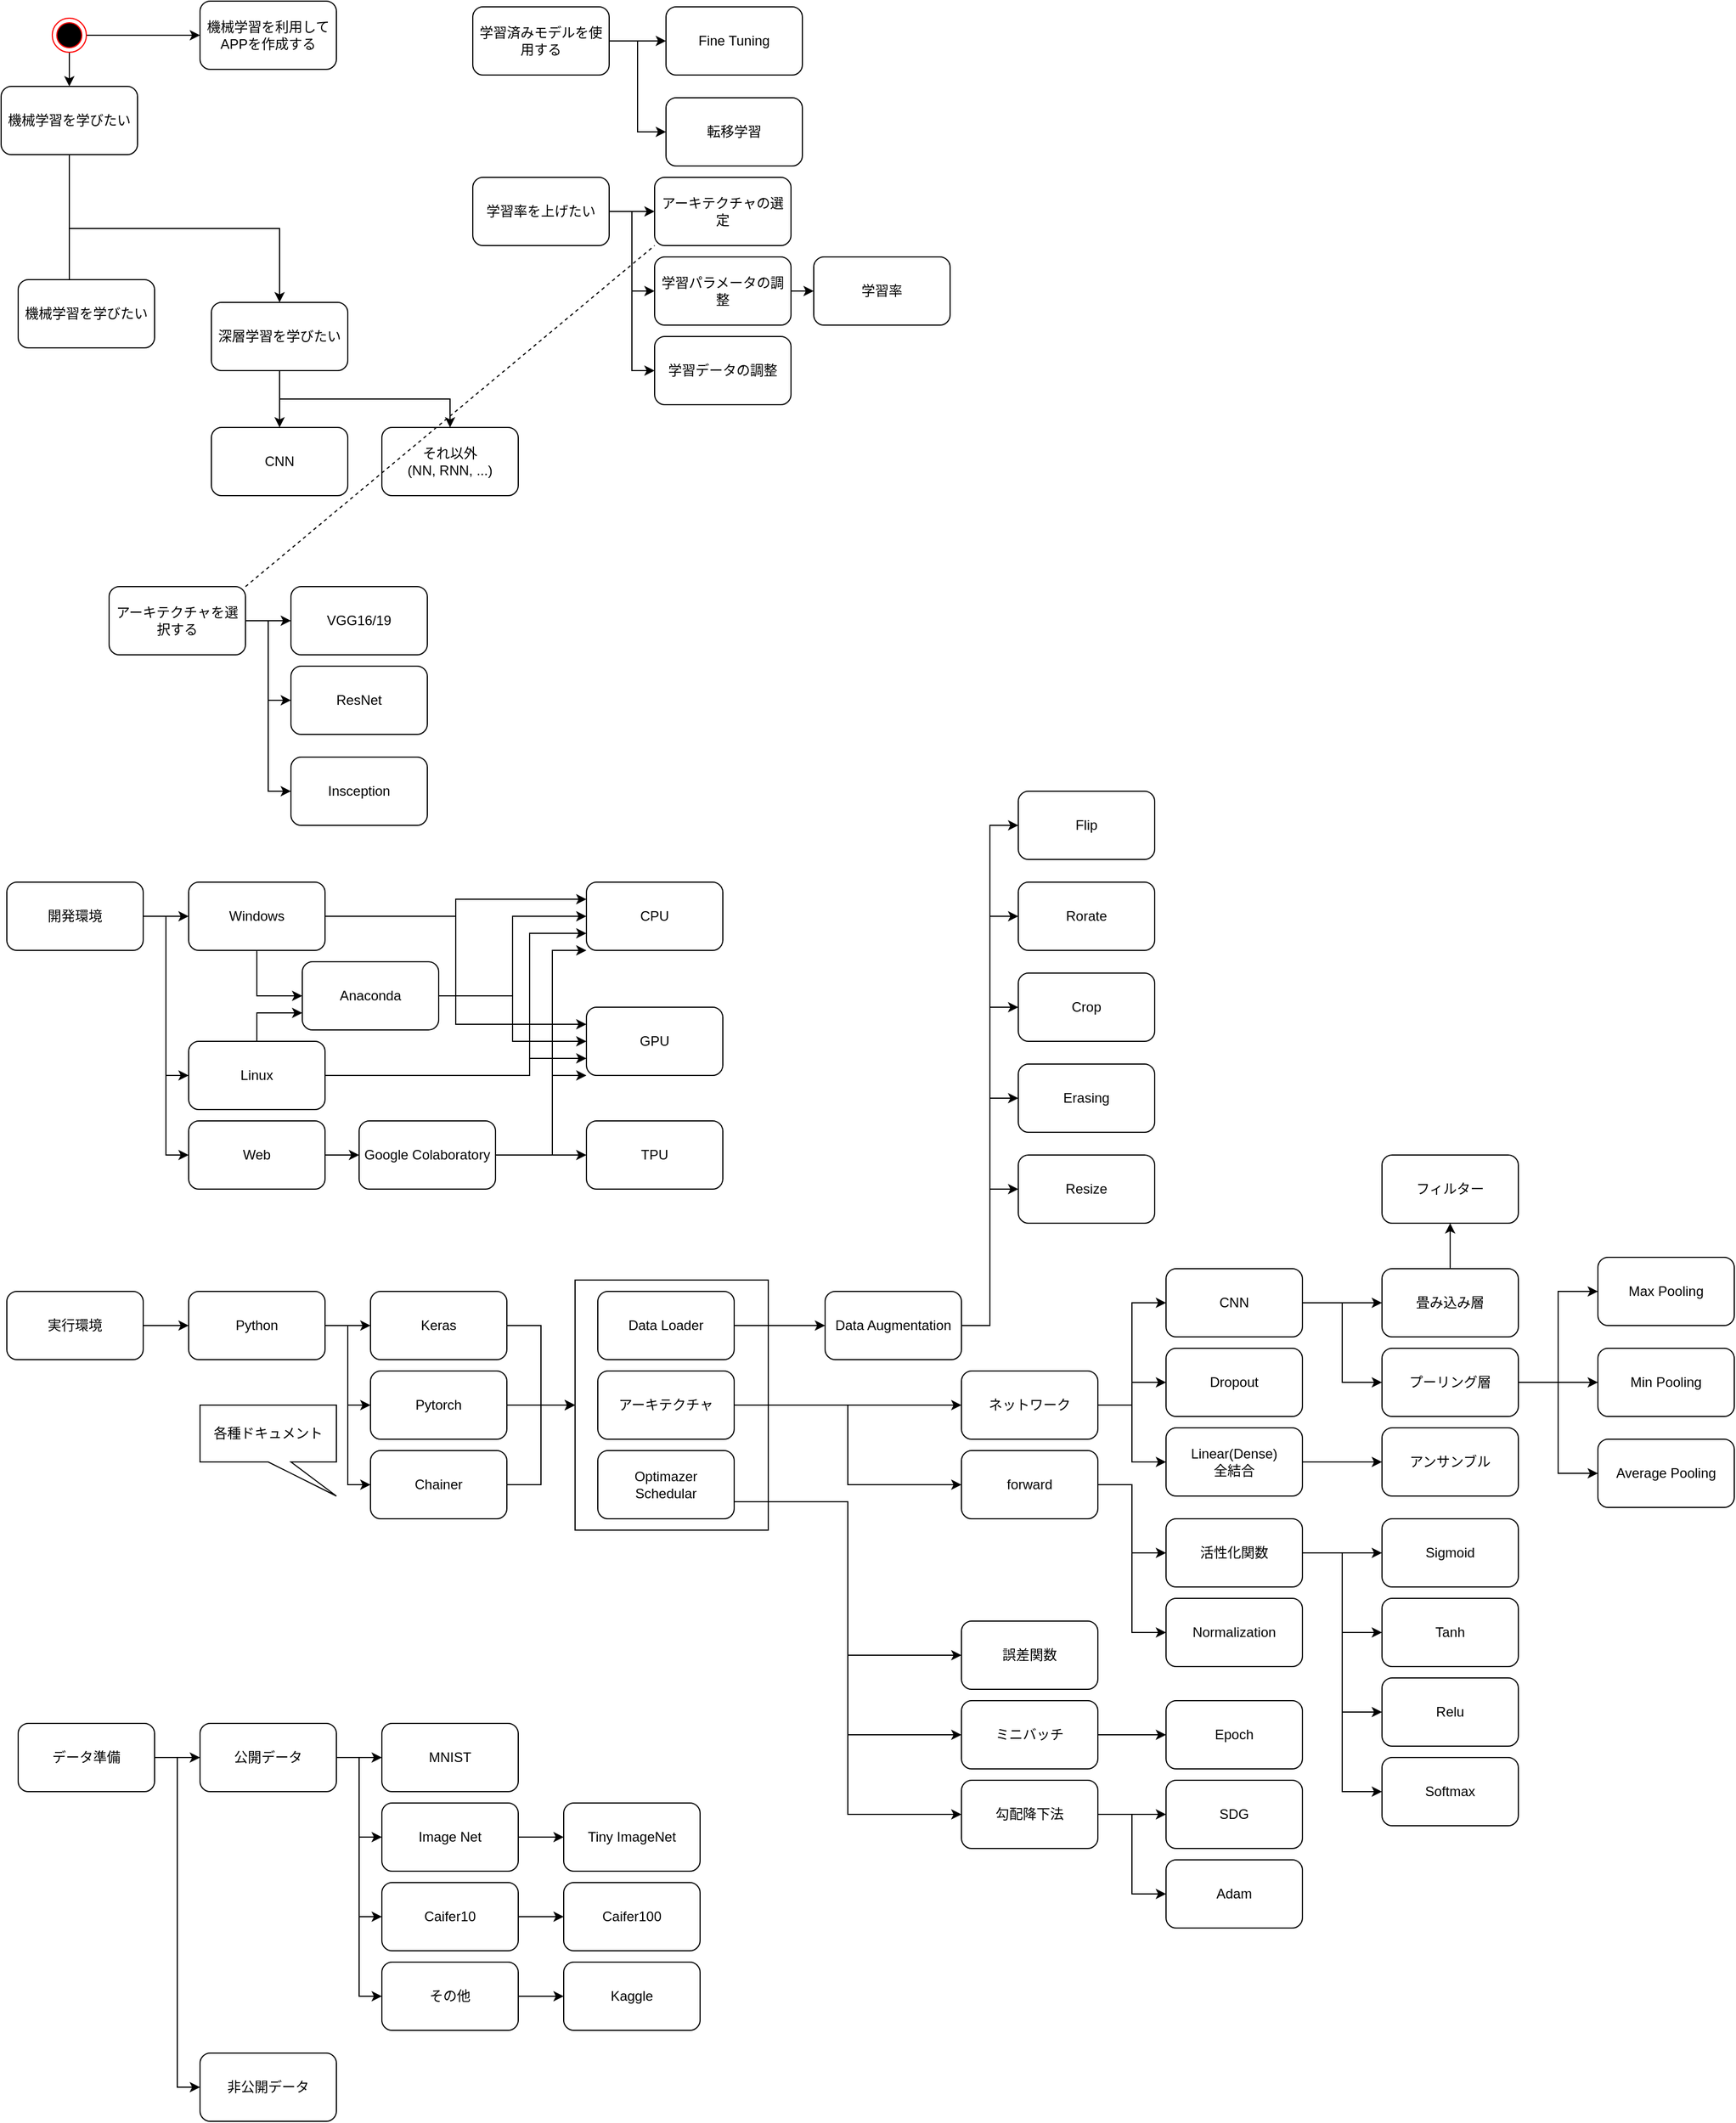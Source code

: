 <mxfile version="12.4.3" type="device" pages="1"><diagram id="eiFfjIuTREVsL-1OS1aH" name="ページ1"><mxGraphModel dx="1704" dy="745" grid="1" gridSize="10" guides="1" tooltips="1" connect="1" arrows="1" fold="1" page="1" pageScale="1" pageWidth="827" pageHeight="1169" math="0" shadow="0"><root><mxCell id="0"/><mxCell id="1" parent="0"/><mxCell id="AYNkOluPjtZ04hkqFa2W-101" value="" style="rounded=0;whiteSpace=wrap;html=1;" vertex="1" parent="1"><mxGeometry x="540" y="1150" width="170" height="220" as="geometry"/></mxCell><mxCell id="AYNkOluPjtZ04hkqFa2W-10" style="edgeStyle=orthogonalEdgeStyle;rounded=0;orthogonalLoop=1;jettySize=auto;html=1;exitX=0.5;exitY=1;exitDx=0;exitDy=0;entryX=0.5;entryY=0;entryDx=0;entryDy=0;" edge="1" parent="1" source="AYNkOluPjtZ04hkqFa2W-1" target="AYNkOluPjtZ04hkqFa2W-2"><mxGeometry relative="1" as="geometry"><Array as="points"><mxPoint x="95" y="290"/></Array></mxGeometry></mxCell><mxCell id="AYNkOluPjtZ04hkqFa2W-11" style="edgeStyle=orthogonalEdgeStyle;rounded=0;orthogonalLoop=1;jettySize=auto;html=1;exitX=0.5;exitY=1;exitDx=0;exitDy=0;entryX=0.5;entryY=0;entryDx=0;entryDy=0;" edge="1" parent="1" source="AYNkOluPjtZ04hkqFa2W-1" target="AYNkOluPjtZ04hkqFa2W-5"><mxGeometry relative="1" as="geometry"/></mxCell><mxCell id="AYNkOluPjtZ04hkqFa2W-1" value="機械学習を学びたい" style="rounded=1;whiteSpace=wrap;html=1;" vertex="1" parent="1"><mxGeometry x="35" y="100" width="120" height="60" as="geometry"/></mxCell><mxCell id="AYNkOluPjtZ04hkqFa2W-2" value="機械学習を学びたい" style="rounded=1;whiteSpace=wrap;html=1;" vertex="1" parent="1"><mxGeometry x="50" y="270" width="120" height="60" as="geometry"/></mxCell><mxCell id="AYNkOluPjtZ04hkqFa2W-12" style="edgeStyle=orthogonalEdgeStyle;rounded=0;orthogonalLoop=1;jettySize=auto;html=1;exitX=0.5;exitY=1;exitDx=0;exitDy=0;entryX=0.5;entryY=0;entryDx=0;entryDy=0;" edge="1" parent="1" source="AYNkOluPjtZ04hkqFa2W-5" target="AYNkOluPjtZ04hkqFa2W-7"><mxGeometry relative="1" as="geometry"/></mxCell><mxCell id="AYNkOluPjtZ04hkqFa2W-13" style="edgeStyle=orthogonalEdgeStyle;rounded=0;orthogonalLoop=1;jettySize=auto;html=1;exitX=0.5;exitY=1;exitDx=0;exitDy=0;entryX=0.5;entryY=0;entryDx=0;entryDy=0;" edge="1" parent="1" source="AYNkOluPjtZ04hkqFa2W-5" target="AYNkOluPjtZ04hkqFa2W-8"><mxGeometry relative="1" as="geometry"/></mxCell><mxCell id="AYNkOluPjtZ04hkqFa2W-5" value="深層学習を学びたい" style="rounded=1;whiteSpace=wrap;html=1;" vertex="1" parent="1"><mxGeometry x="220" y="290" width="120" height="60" as="geometry"/></mxCell><mxCell id="AYNkOluPjtZ04hkqFa2W-7" value="CNN" style="rounded=1;whiteSpace=wrap;html=1;" vertex="1" parent="1"><mxGeometry x="220" y="400" width="120" height="60" as="geometry"/></mxCell><mxCell id="AYNkOluPjtZ04hkqFa2W-8" value="それ以外&lt;br&gt;(NN, RNN, ...)" style="rounded=1;whiteSpace=wrap;html=1;" vertex="1" parent="1"><mxGeometry x="370" y="400" width="120" height="60" as="geometry"/></mxCell><mxCell id="AYNkOluPjtZ04hkqFa2W-17" style="edgeStyle=orthogonalEdgeStyle;rounded=0;orthogonalLoop=1;jettySize=auto;html=1;exitX=0.5;exitY=1;exitDx=0;exitDy=0;" edge="1" parent="1" source="AYNkOluPjtZ04hkqFa2W-16" target="AYNkOluPjtZ04hkqFa2W-1"><mxGeometry relative="1" as="geometry"/></mxCell><mxCell id="AYNkOluPjtZ04hkqFa2W-158" style="edgeStyle=orthogonalEdgeStyle;rounded=0;orthogonalLoop=1;jettySize=auto;html=1;exitX=1;exitY=0.5;exitDx=0;exitDy=0;entryX=0;entryY=0.5;entryDx=0;entryDy=0;" edge="1" parent="1" source="AYNkOluPjtZ04hkqFa2W-16" target="AYNkOluPjtZ04hkqFa2W-18"><mxGeometry relative="1" as="geometry"/></mxCell><mxCell id="AYNkOluPjtZ04hkqFa2W-16" value="" style="ellipse;html=1;shape=endState;fillColor=#000000;strokeColor=#ff0000;" vertex="1" parent="1"><mxGeometry x="80" y="40" width="30" height="30" as="geometry"/></mxCell><mxCell id="AYNkOluPjtZ04hkqFa2W-18" value="機械学習を利用してAPPを作成する" style="rounded=1;whiteSpace=wrap;html=1;" vertex="1" parent="1"><mxGeometry x="210" y="25" width="120" height="60" as="geometry"/></mxCell><mxCell id="AYNkOluPjtZ04hkqFa2W-26" style="edgeStyle=orthogonalEdgeStyle;rounded=0;orthogonalLoop=1;jettySize=auto;html=1;exitX=1;exitY=0.5;exitDx=0;exitDy=0;entryX=0;entryY=0.5;entryDx=0;entryDy=0;" edge="1" parent="1" source="AYNkOluPjtZ04hkqFa2W-19" target="AYNkOluPjtZ04hkqFa2W-23"><mxGeometry relative="1" as="geometry"/></mxCell><mxCell id="AYNkOluPjtZ04hkqFa2W-27" style="edgeStyle=orthogonalEdgeStyle;rounded=0;orthogonalLoop=1;jettySize=auto;html=1;exitX=1;exitY=0.5;exitDx=0;exitDy=0;entryX=0;entryY=0.5;entryDx=0;entryDy=0;" edge="1" parent="1" source="AYNkOluPjtZ04hkqFa2W-19" target="AYNkOluPjtZ04hkqFa2W-24"><mxGeometry relative="1" as="geometry"/></mxCell><mxCell id="AYNkOluPjtZ04hkqFa2W-29" style="edgeStyle=orthogonalEdgeStyle;rounded=0;orthogonalLoop=1;jettySize=auto;html=1;exitX=1;exitY=0.5;exitDx=0;exitDy=0;entryX=0;entryY=0.5;entryDx=0;entryDy=0;" edge="1" parent="1" source="AYNkOluPjtZ04hkqFa2W-19" target="AYNkOluPjtZ04hkqFa2W-25"><mxGeometry relative="1" as="geometry"/></mxCell><mxCell id="AYNkOluPjtZ04hkqFa2W-19" value="アーキテクチャを選択する" style="rounded=1;whiteSpace=wrap;html=1;" vertex="1" parent="1"><mxGeometry x="130" y="540" width="120" height="60" as="geometry"/></mxCell><mxCell id="AYNkOluPjtZ04hkqFa2W-81" style="edgeStyle=orthogonalEdgeStyle;rounded=0;orthogonalLoop=1;jettySize=auto;html=1;exitX=1;exitY=0.5;exitDx=0;exitDy=0;" edge="1" parent="1" source="AYNkOluPjtZ04hkqFa2W-20" target="AYNkOluPjtZ04hkqFa2W-80"><mxGeometry relative="1" as="geometry"/></mxCell><mxCell id="AYNkOluPjtZ04hkqFa2W-134" style="edgeStyle=orthogonalEdgeStyle;rounded=0;orthogonalLoop=1;jettySize=auto;html=1;exitX=1;exitY=0.5;exitDx=0;exitDy=0;entryX=0;entryY=0.5;entryDx=0;entryDy=0;" edge="1" parent="1" source="AYNkOluPjtZ04hkqFa2W-20" target="AYNkOluPjtZ04hkqFa2W-133"><mxGeometry relative="1" as="geometry"/></mxCell><mxCell id="AYNkOluPjtZ04hkqFa2W-20" value="データ準備" style="rounded=1;whiteSpace=wrap;html=1;" vertex="1" parent="1"><mxGeometry x="50" y="1540" width="120" height="60" as="geometry"/></mxCell><mxCell id="AYNkOluPjtZ04hkqFa2W-32" style="edgeStyle=orthogonalEdgeStyle;rounded=0;orthogonalLoop=1;jettySize=auto;html=1;exitX=1;exitY=0.5;exitDx=0;exitDy=0;entryX=0;entryY=0.5;entryDx=0;entryDy=0;" edge="1" parent="1" source="AYNkOluPjtZ04hkqFa2W-21" target="AYNkOluPjtZ04hkqFa2W-30"><mxGeometry relative="1" as="geometry"/></mxCell><mxCell id="AYNkOluPjtZ04hkqFa2W-33" style="edgeStyle=orthogonalEdgeStyle;rounded=0;orthogonalLoop=1;jettySize=auto;html=1;exitX=1;exitY=0.5;exitDx=0;exitDy=0;entryX=0;entryY=0.5;entryDx=0;entryDy=0;" edge="1" parent="1" source="AYNkOluPjtZ04hkqFa2W-21" target="AYNkOluPjtZ04hkqFa2W-31"><mxGeometry relative="1" as="geometry"/></mxCell><mxCell id="AYNkOluPjtZ04hkqFa2W-40" style="edgeStyle=orthogonalEdgeStyle;rounded=0;orthogonalLoop=1;jettySize=auto;html=1;exitX=1;exitY=0.5;exitDx=0;exitDy=0;entryX=0;entryY=0.5;entryDx=0;entryDy=0;" edge="1" parent="1" source="AYNkOluPjtZ04hkqFa2W-21" target="AYNkOluPjtZ04hkqFa2W-37"><mxGeometry relative="1" as="geometry"/></mxCell><mxCell id="AYNkOluPjtZ04hkqFa2W-21" value="開発環境" style="rounded=1;whiteSpace=wrap;html=1;" vertex="1" parent="1"><mxGeometry x="40" y="800" width="120" height="60" as="geometry"/></mxCell><mxCell id="AYNkOluPjtZ04hkqFa2W-23" value="VGG16/19" style="rounded=1;whiteSpace=wrap;html=1;" vertex="1" parent="1"><mxGeometry x="290" y="540" width="120" height="60" as="geometry"/></mxCell><mxCell id="AYNkOluPjtZ04hkqFa2W-24" value="ResNet" style="rounded=1;whiteSpace=wrap;html=1;" vertex="1" parent="1"><mxGeometry x="290" y="610" width="120" height="60" as="geometry"/></mxCell><mxCell id="AYNkOluPjtZ04hkqFa2W-25" value="Insception" style="rounded=1;whiteSpace=wrap;html=1;" vertex="1" parent="1"><mxGeometry x="290" y="690" width="120" height="60" as="geometry"/></mxCell><mxCell id="AYNkOluPjtZ04hkqFa2W-43" style="edgeStyle=orthogonalEdgeStyle;rounded=0;orthogonalLoop=1;jettySize=auto;html=1;exitX=0.5;exitY=1;exitDx=0;exitDy=0;entryX=0;entryY=0.5;entryDx=0;entryDy=0;" edge="1" parent="1" source="AYNkOluPjtZ04hkqFa2W-30" target="AYNkOluPjtZ04hkqFa2W-41"><mxGeometry relative="1" as="geometry"/></mxCell><mxCell id="AYNkOluPjtZ04hkqFa2W-54" style="edgeStyle=orthogonalEdgeStyle;rounded=0;orthogonalLoop=1;jettySize=auto;html=1;exitX=1;exitY=0.5;exitDx=0;exitDy=0;entryX=0;entryY=0.25;entryDx=0;entryDy=0;" edge="1" parent="1" source="AYNkOluPjtZ04hkqFa2W-30" target="AYNkOluPjtZ04hkqFa2W-36"><mxGeometry relative="1" as="geometry"/></mxCell><mxCell id="AYNkOluPjtZ04hkqFa2W-56" style="edgeStyle=orthogonalEdgeStyle;rounded=0;orthogonalLoop=1;jettySize=auto;html=1;exitX=1;exitY=0.5;exitDx=0;exitDy=0;entryX=0;entryY=0.25;entryDx=0;entryDy=0;" edge="1" parent="1" source="AYNkOluPjtZ04hkqFa2W-30" target="AYNkOluPjtZ04hkqFa2W-35"><mxGeometry relative="1" as="geometry"/></mxCell><mxCell id="AYNkOluPjtZ04hkqFa2W-30" value="Windows" style="rounded=1;whiteSpace=wrap;html=1;" vertex="1" parent="1"><mxGeometry x="200" y="800" width="120" height="60" as="geometry"/></mxCell><mxCell id="AYNkOluPjtZ04hkqFa2W-47" style="edgeStyle=orthogonalEdgeStyle;rounded=0;orthogonalLoop=1;jettySize=auto;html=1;exitX=0.5;exitY=0;exitDx=0;exitDy=0;entryX=0;entryY=0.75;entryDx=0;entryDy=0;" edge="1" parent="1" source="AYNkOluPjtZ04hkqFa2W-31" target="AYNkOluPjtZ04hkqFa2W-41"><mxGeometry relative="1" as="geometry"/></mxCell><mxCell id="AYNkOluPjtZ04hkqFa2W-58" style="edgeStyle=orthogonalEdgeStyle;rounded=0;orthogonalLoop=1;jettySize=auto;html=1;exitX=1;exitY=0.5;exitDx=0;exitDy=0;entryX=0;entryY=0.75;entryDx=0;entryDy=0;" edge="1" parent="1" source="AYNkOluPjtZ04hkqFa2W-31" target="AYNkOluPjtZ04hkqFa2W-36"><mxGeometry relative="1" as="geometry"><Array as="points"><mxPoint x="500" y="970"/><mxPoint x="500" y="845"/></Array></mxGeometry></mxCell><mxCell id="AYNkOluPjtZ04hkqFa2W-59" style="edgeStyle=orthogonalEdgeStyle;rounded=0;orthogonalLoop=1;jettySize=auto;html=1;exitX=1;exitY=0.5;exitDx=0;exitDy=0;entryX=0;entryY=0.75;entryDx=0;entryDy=0;" edge="1" parent="1" source="AYNkOluPjtZ04hkqFa2W-31" target="AYNkOluPjtZ04hkqFa2W-35"><mxGeometry relative="1" as="geometry"><Array as="points"><mxPoint x="500" y="970"/><mxPoint x="500" y="955"/></Array></mxGeometry></mxCell><mxCell id="AYNkOluPjtZ04hkqFa2W-31" value="Linux" style="rounded=1;whiteSpace=wrap;html=1;" vertex="1" parent="1"><mxGeometry x="200" y="940" width="120" height="60" as="geometry"/></mxCell><mxCell id="AYNkOluPjtZ04hkqFa2W-35" value="GPU" style="rounded=1;whiteSpace=wrap;html=1;" vertex="1" parent="1"><mxGeometry x="550" y="910" width="120" height="60" as="geometry"/></mxCell><mxCell id="AYNkOluPjtZ04hkqFa2W-36" value="CPU" style="rounded=1;whiteSpace=wrap;html=1;" vertex="1" parent="1"><mxGeometry x="550" y="800" width="120" height="60" as="geometry"/></mxCell><mxCell id="AYNkOluPjtZ04hkqFa2W-39" style="edgeStyle=orthogonalEdgeStyle;rounded=0;orthogonalLoop=1;jettySize=auto;html=1;exitX=1;exitY=0.5;exitDx=0;exitDy=0;" edge="1" parent="1" source="AYNkOluPjtZ04hkqFa2W-37" target="AYNkOluPjtZ04hkqFa2W-38"><mxGeometry relative="1" as="geometry"/></mxCell><mxCell id="AYNkOluPjtZ04hkqFa2W-37" value="Web" style="rounded=1;whiteSpace=wrap;html=1;" vertex="1" parent="1"><mxGeometry x="200" y="1010" width="120" height="60" as="geometry"/></mxCell><mxCell id="AYNkOluPjtZ04hkqFa2W-61" style="edgeStyle=orthogonalEdgeStyle;rounded=0;orthogonalLoop=1;jettySize=auto;html=1;exitX=1;exitY=0.5;exitDx=0;exitDy=0;entryX=0;entryY=1;entryDx=0;entryDy=0;" edge="1" parent="1" source="AYNkOluPjtZ04hkqFa2W-38" target="AYNkOluPjtZ04hkqFa2W-36"><mxGeometry relative="1" as="geometry"><Array as="points"><mxPoint x="520" y="1040"/><mxPoint x="520" y="860"/></Array></mxGeometry></mxCell><mxCell id="AYNkOluPjtZ04hkqFa2W-62" style="edgeStyle=orthogonalEdgeStyle;rounded=0;orthogonalLoop=1;jettySize=auto;html=1;exitX=1;exitY=0.5;exitDx=0;exitDy=0;entryX=0;entryY=1;entryDx=0;entryDy=0;" edge="1" parent="1" source="AYNkOluPjtZ04hkqFa2W-38" target="AYNkOluPjtZ04hkqFa2W-35"><mxGeometry relative="1" as="geometry"><Array as="points"><mxPoint x="520" y="1040"/><mxPoint x="520" y="970"/></Array></mxGeometry></mxCell><mxCell id="AYNkOluPjtZ04hkqFa2W-63" style="edgeStyle=orthogonalEdgeStyle;rounded=0;orthogonalLoop=1;jettySize=auto;html=1;exitX=1;exitY=0.5;exitDx=0;exitDy=0;" edge="1" parent="1" source="AYNkOluPjtZ04hkqFa2W-38" target="AYNkOluPjtZ04hkqFa2W-60"><mxGeometry relative="1" as="geometry"/></mxCell><mxCell id="AYNkOluPjtZ04hkqFa2W-38" value="Google Colaboratory" style="rounded=1;whiteSpace=wrap;html=1;" vertex="1" parent="1"><mxGeometry x="350" y="1010" width="120" height="60" as="geometry"/></mxCell><mxCell id="AYNkOluPjtZ04hkqFa2W-55" style="edgeStyle=orthogonalEdgeStyle;rounded=0;orthogonalLoop=1;jettySize=auto;html=1;exitX=1;exitY=0.5;exitDx=0;exitDy=0;entryX=0;entryY=0.5;entryDx=0;entryDy=0;" edge="1" parent="1" source="AYNkOluPjtZ04hkqFa2W-41" target="AYNkOluPjtZ04hkqFa2W-36"><mxGeometry relative="1" as="geometry"/></mxCell><mxCell id="AYNkOluPjtZ04hkqFa2W-57" style="edgeStyle=orthogonalEdgeStyle;rounded=0;orthogonalLoop=1;jettySize=auto;html=1;exitX=1;exitY=0.5;exitDx=0;exitDy=0;entryX=0;entryY=0.5;entryDx=0;entryDy=0;" edge="1" parent="1" source="AYNkOluPjtZ04hkqFa2W-41" target="AYNkOluPjtZ04hkqFa2W-35"><mxGeometry relative="1" as="geometry"/></mxCell><mxCell id="AYNkOluPjtZ04hkqFa2W-41" value="Anaconda" style="rounded=1;whiteSpace=wrap;html=1;" vertex="1" parent="1"><mxGeometry x="300" y="870" width="120" height="60" as="geometry"/></mxCell><mxCell id="AYNkOluPjtZ04hkqFa2W-60" value="TPU" style="rounded=1;whiteSpace=wrap;html=1;" vertex="1" parent="1"><mxGeometry x="550" y="1010" width="120" height="60" as="geometry"/></mxCell><mxCell id="AYNkOluPjtZ04hkqFa2W-79" style="edgeStyle=orthogonalEdgeStyle;rounded=0;orthogonalLoop=1;jettySize=auto;html=1;exitX=1;exitY=0.5;exitDx=0;exitDy=0;entryX=0;entryY=0.5;entryDx=0;entryDy=0;" edge="1" parent="1" source="AYNkOluPjtZ04hkqFa2W-71" target="AYNkOluPjtZ04hkqFa2W-72"><mxGeometry relative="1" as="geometry"/></mxCell><mxCell id="AYNkOluPjtZ04hkqFa2W-71" value="実行環境" style="rounded=1;whiteSpace=wrap;html=1;" vertex="1" parent="1"><mxGeometry x="40" y="1160" width="120" height="60" as="geometry"/></mxCell><mxCell id="AYNkOluPjtZ04hkqFa2W-76" style="edgeStyle=orthogonalEdgeStyle;rounded=0;orthogonalLoop=1;jettySize=auto;html=1;exitX=1;exitY=0.5;exitDx=0;exitDy=0;entryX=0;entryY=0.5;entryDx=0;entryDy=0;" edge="1" parent="1" source="AYNkOluPjtZ04hkqFa2W-72" target="AYNkOluPjtZ04hkqFa2W-73"><mxGeometry relative="1" as="geometry"/></mxCell><mxCell id="AYNkOluPjtZ04hkqFa2W-77" style="edgeStyle=orthogonalEdgeStyle;rounded=0;orthogonalLoop=1;jettySize=auto;html=1;exitX=1;exitY=0.5;exitDx=0;exitDy=0;entryX=0;entryY=0.5;entryDx=0;entryDy=0;" edge="1" parent="1" source="AYNkOluPjtZ04hkqFa2W-72" target="AYNkOluPjtZ04hkqFa2W-74"><mxGeometry relative="1" as="geometry"/></mxCell><mxCell id="AYNkOluPjtZ04hkqFa2W-78" style="edgeStyle=orthogonalEdgeStyle;rounded=0;orthogonalLoop=1;jettySize=auto;html=1;exitX=1;exitY=0.5;exitDx=0;exitDy=0;entryX=0;entryY=0.5;entryDx=0;entryDy=0;" edge="1" parent="1" source="AYNkOluPjtZ04hkqFa2W-72" target="AYNkOluPjtZ04hkqFa2W-75"><mxGeometry relative="1" as="geometry"/></mxCell><mxCell id="AYNkOluPjtZ04hkqFa2W-72" value="Python" style="rounded=1;whiteSpace=wrap;html=1;" vertex="1" parent="1"><mxGeometry x="200" y="1160" width="120" height="60" as="geometry"/></mxCell><mxCell id="AYNkOluPjtZ04hkqFa2W-102" style="edgeStyle=orthogonalEdgeStyle;rounded=0;orthogonalLoop=1;jettySize=auto;html=1;exitX=1;exitY=0.5;exitDx=0;exitDy=0;entryX=0;entryY=0.5;entryDx=0;entryDy=0;" edge="1" parent="1" source="AYNkOluPjtZ04hkqFa2W-73" target="AYNkOluPjtZ04hkqFa2W-101"><mxGeometry relative="1" as="geometry"/></mxCell><mxCell id="AYNkOluPjtZ04hkqFa2W-73" value="Keras" style="rounded=1;whiteSpace=wrap;html=1;" vertex="1" parent="1"><mxGeometry x="360" y="1160" width="120" height="60" as="geometry"/></mxCell><mxCell id="AYNkOluPjtZ04hkqFa2W-103" style="edgeStyle=orthogonalEdgeStyle;rounded=0;orthogonalLoop=1;jettySize=auto;html=1;exitX=1;exitY=0.5;exitDx=0;exitDy=0;" edge="1" parent="1" source="AYNkOluPjtZ04hkqFa2W-74"><mxGeometry relative="1" as="geometry"><mxPoint x="540" y="1260" as="targetPoint"/></mxGeometry></mxCell><mxCell id="AYNkOluPjtZ04hkqFa2W-74" value="Pytorch" style="rounded=1;whiteSpace=wrap;html=1;" vertex="1" parent="1"><mxGeometry x="360" y="1230" width="120" height="60" as="geometry"/></mxCell><mxCell id="AYNkOluPjtZ04hkqFa2W-104" style="edgeStyle=orthogonalEdgeStyle;rounded=0;orthogonalLoop=1;jettySize=auto;html=1;exitX=1;exitY=0.5;exitDx=0;exitDy=0;" edge="1" parent="1" source="AYNkOluPjtZ04hkqFa2W-75"><mxGeometry relative="1" as="geometry"><mxPoint x="540" y="1260" as="targetPoint"/><Array as="points"><mxPoint x="510" y="1330"/><mxPoint x="510" y="1260"/></Array></mxGeometry></mxCell><mxCell id="AYNkOluPjtZ04hkqFa2W-75" value="Chainer" style="rounded=1;whiteSpace=wrap;html=1;" vertex="1" parent="1"><mxGeometry x="360" y="1300" width="120" height="60" as="geometry"/></mxCell><mxCell id="AYNkOluPjtZ04hkqFa2W-90" style="edgeStyle=orthogonalEdgeStyle;rounded=0;orthogonalLoop=1;jettySize=auto;html=1;exitX=1;exitY=0.5;exitDx=0;exitDy=0;entryX=0;entryY=0.5;entryDx=0;entryDy=0;" edge="1" parent="1" source="AYNkOluPjtZ04hkqFa2W-80" target="AYNkOluPjtZ04hkqFa2W-87"><mxGeometry relative="1" as="geometry"/></mxCell><mxCell id="AYNkOluPjtZ04hkqFa2W-92" style="edgeStyle=orthogonalEdgeStyle;rounded=0;orthogonalLoop=1;jettySize=auto;html=1;exitX=1;exitY=0.5;exitDx=0;exitDy=0;entryX=0;entryY=0.5;entryDx=0;entryDy=0;" edge="1" parent="1" source="AYNkOluPjtZ04hkqFa2W-80" target="AYNkOluPjtZ04hkqFa2W-83"><mxGeometry relative="1" as="geometry"/></mxCell><mxCell id="AYNkOluPjtZ04hkqFa2W-93" style="edgeStyle=orthogonalEdgeStyle;rounded=0;orthogonalLoop=1;jettySize=auto;html=1;exitX=1;exitY=0.5;exitDx=0;exitDy=0;entryX=0;entryY=0.5;entryDx=0;entryDy=0;" edge="1" parent="1" source="AYNkOluPjtZ04hkqFa2W-80" target="AYNkOluPjtZ04hkqFa2W-85"><mxGeometry relative="1" as="geometry"/></mxCell><mxCell id="AYNkOluPjtZ04hkqFa2W-94" style="edgeStyle=orthogonalEdgeStyle;rounded=0;orthogonalLoop=1;jettySize=auto;html=1;exitX=1;exitY=0.5;exitDx=0;exitDy=0;entryX=0;entryY=0.5;entryDx=0;entryDy=0;" edge="1" parent="1" source="AYNkOluPjtZ04hkqFa2W-80" target="AYNkOluPjtZ04hkqFa2W-86"><mxGeometry relative="1" as="geometry"/></mxCell><mxCell id="AYNkOluPjtZ04hkqFa2W-80" value="公開データ" style="rounded=1;whiteSpace=wrap;html=1;" vertex="1" parent="1"><mxGeometry x="210" y="1540" width="120" height="60" as="geometry"/></mxCell><mxCell id="AYNkOluPjtZ04hkqFa2W-82" value="Kaggle" style="rounded=1;whiteSpace=wrap;html=1;" vertex="1" parent="1"><mxGeometry x="530" y="1750" width="120" height="60" as="geometry"/></mxCell><mxCell id="AYNkOluPjtZ04hkqFa2W-95" style="edgeStyle=orthogonalEdgeStyle;rounded=0;orthogonalLoop=1;jettySize=auto;html=1;exitX=1;exitY=0.5;exitDx=0;exitDy=0;entryX=0;entryY=0.5;entryDx=0;entryDy=0;" edge="1" parent="1" source="AYNkOluPjtZ04hkqFa2W-83" target="AYNkOluPjtZ04hkqFa2W-84"><mxGeometry relative="1" as="geometry"/></mxCell><mxCell id="AYNkOluPjtZ04hkqFa2W-83" value="Image Net" style="rounded=1;whiteSpace=wrap;html=1;" vertex="1" parent="1"><mxGeometry x="370" y="1610" width="120" height="60" as="geometry"/></mxCell><mxCell id="AYNkOluPjtZ04hkqFa2W-84" value="Tiny ImageNet" style="rounded=1;whiteSpace=wrap;html=1;" vertex="1" parent="1"><mxGeometry x="530" y="1610" width="120" height="60" as="geometry"/></mxCell><mxCell id="AYNkOluPjtZ04hkqFa2W-96" style="edgeStyle=orthogonalEdgeStyle;rounded=0;orthogonalLoop=1;jettySize=auto;html=1;exitX=1;exitY=0.5;exitDx=0;exitDy=0;entryX=0;entryY=0.5;entryDx=0;entryDy=0;" edge="1" parent="1" source="AYNkOluPjtZ04hkqFa2W-85" target="AYNkOluPjtZ04hkqFa2W-89"><mxGeometry relative="1" as="geometry"/></mxCell><mxCell id="AYNkOluPjtZ04hkqFa2W-85" value="Caifer10" style="rounded=1;whiteSpace=wrap;html=1;" vertex="1" parent="1"><mxGeometry x="370" y="1680" width="120" height="60" as="geometry"/></mxCell><mxCell id="AYNkOluPjtZ04hkqFa2W-97" style="edgeStyle=orthogonalEdgeStyle;rounded=0;orthogonalLoop=1;jettySize=auto;html=1;exitX=1;exitY=0.5;exitDx=0;exitDy=0;entryX=0;entryY=0.5;entryDx=0;entryDy=0;" edge="1" parent="1" source="AYNkOluPjtZ04hkqFa2W-86" target="AYNkOluPjtZ04hkqFa2W-82"><mxGeometry relative="1" as="geometry"/></mxCell><mxCell id="AYNkOluPjtZ04hkqFa2W-86" value="その他" style="rounded=1;whiteSpace=wrap;html=1;" vertex="1" parent="1"><mxGeometry x="370" y="1750" width="120" height="60" as="geometry"/></mxCell><mxCell id="AYNkOluPjtZ04hkqFa2W-87" value="MNIST" style="rounded=1;whiteSpace=wrap;html=1;" vertex="1" parent="1"><mxGeometry x="370" y="1540" width="120" height="60" as="geometry"/></mxCell><mxCell id="AYNkOluPjtZ04hkqFa2W-89" value="Caifer100" style="rounded=1;whiteSpace=wrap;html=1;" vertex="1" parent="1"><mxGeometry x="530" y="1680" width="120" height="60" as="geometry"/></mxCell><mxCell id="AYNkOluPjtZ04hkqFa2W-112" style="edgeStyle=orthogonalEdgeStyle;rounded=0;orthogonalLoop=1;jettySize=auto;html=1;exitX=1;exitY=0.5;exitDx=0;exitDy=0;entryX=0;entryY=0.5;entryDx=0;entryDy=0;" edge="1" parent="1" source="AYNkOluPjtZ04hkqFa2W-98" target="AYNkOluPjtZ04hkqFa2W-111"><mxGeometry relative="1" as="geometry"/></mxCell><mxCell id="AYNkOluPjtZ04hkqFa2W-98" value="Data Loader" style="rounded=1;whiteSpace=wrap;html=1;" vertex="1" parent="1"><mxGeometry x="560" y="1160" width="120" height="60" as="geometry"/></mxCell><mxCell id="AYNkOluPjtZ04hkqFa2W-113" style="edgeStyle=orthogonalEdgeStyle;rounded=0;orthogonalLoop=1;jettySize=auto;html=1;exitX=1;exitY=0.5;exitDx=0;exitDy=0;entryX=0;entryY=0.5;entryDx=0;entryDy=0;" edge="1" parent="1" source="AYNkOluPjtZ04hkqFa2W-99" target="AYNkOluPjtZ04hkqFa2W-108"><mxGeometry relative="1" as="geometry"/></mxCell><mxCell id="AYNkOluPjtZ04hkqFa2W-114" style="edgeStyle=orthogonalEdgeStyle;rounded=0;orthogonalLoop=1;jettySize=auto;html=1;exitX=1;exitY=0.5;exitDx=0;exitDy=0;entryX=0;entryY=0.5;entryDx=0;entryDy=0;" edge="1" parent="1" source="AYNkOluPjtZ04hkqFa2W-99" target="AYNkOluPjtZ04hkqFa2W-109"><mxGeometry relative="1" as="geometry"/></mxCell><mxCell id="AYNkOluPjtZ04hkqFa2W-99" value="アーキテクチャ" style="rounded=1;whiteSpace=wrap;html=1;" vertex="1" parent="1"><mxGeometry x="560" y="1230" width="120" height="60" as="geometry"/></mxCell><mxCell id="AYNkOluPjtZ04hkqFa2W-117" style="edgeStyle=orthogonalEdgeStyle;rounded=0;orthogonalLoop=1;jettySize=auto;html=1;exitX=1;exitY=0.75;exitDx=0;exitDy=0;entryX=0;entryY=0.5;entryDx=0;entryDy=0;" edge="1" parent="1" source="AYNkOluPjtZ04hkqFa2W-100" target="AYNkOluPjtZ04hkqFa2W-110"><mxGeometry relative="1" as="geometry"/></mxCell><mxCell id="AYNkOluPjtZ04hkqFa2W-119" style="edgeStyle=orthogonalEdgeStyle;rounded=0;orthogonalLoop=1;jettySize=auto;html=1;exitX=1;exitY=0.75;exitDx=0;exitDy=0;entryX=0;entryY=0.5;entryDx=0;entryDy=0;" edge="1" parent="1" source="AYNkOluPjtZ04hkqFa2W-100" target="AYNkOluPjtZ04hkqFa2W-116"><mxGeometry relative="1" as="geometry"/></mxCell><mxCell id="AYNkOluPjtZ04hkqFa2W-175" style="edgeStyle=orthogonalEdgeStyle;rounded=0;orthogonalLoop=1;jettySize=auto;html=1;exitX=1;exitY=0.75;exitDx=0;exitDy=0;entryX=0;entryY=0.5;entryDx=0;entryDy=0;" edge="1" parent="1" source="AYNkOluPjtZ04hkqFa2W-100" target="AYNkOluPjtZ04hkqFa2W-174"><mxGeometry relative="1" as="geometry"/></mxCell><mxCell id="AYNkOluPjtZ04hkqFa2W-100" value="Optimazer&lt;br&gt;Schedular" style="rounded=1;whiteSpace=wrap;html=1;" vertex="1" parent="1"><mxGeometry x="560" y="1300" width="120" height="60" as="geometry"/></mxCell><mxCell id="AYNkOluPjtZ04hkqFa2W-123" style="edgeStyle=orthogonalEdgeStyle;rounded=0;orthogonalLoop=1;jettySize=auto;html=1;exitX=1;exitY=0.5;exitDx=0;exitDy=0;entryX=0;entryY=0.5;entryDx=0;entryDy=0;" edge="1" parent="1" source="AYNkOluPjtZ04hkqFa2W-108" target="AYNkOluPjtZ04hkqFa2W-120"><mxGeometry relative="1" as="geometry"/></mxCell><mxCell id="AYNkOluPjtZ04hkqFa2W-124" style="edgeStyle=orthogonalEdgeStyle;rounded=0;orthogonalLoop=1;jettySize=auto;html=1;exitX=1;exitY=0.5;exitDx=0;exitDy=0;entryX=0;entryY=0.5;entryDx=0;entryDy=0;" edge="1" parent="1" source="AYNkOluPjtZ04hkqFa2W-108" target="AYNkOluPjtZ04hkqFa2W-121"><mxGeometry relative="1" as="geometry"/></mxCell><mxCell id="AYNkOluPjtZ04hkqFa2W-125" style="edgeStyle=orthogonalEdgeStyle;rounded=0;orthogonalLoop=1;jettySize=auto;html=1;exitX=1;exitY=0.5;exitDx=0;exitDy=0;entryX=0;entryY=0.5;entryDx=0;entryDy=0;" edge="1" parent="1" source="AYNkOluPjtZ04hkqFa2W-108" target="AYNkOluPjtZ04hkqFa2W-122"><mxGeometry relative="1" as="geometry"/></mxCell><mxCell id="AYNkOluPjtZ04hkqFa2W-108" value="ネットワーク" style="rounded=1;whiteSpace=wrap;html=1;" vertex="1" parent="1"><mxGeometry x="880" y="1230" width="120" height="60" as="geometry"/></mxCell><mxCell id="AYNkOluPjtZ04hkqFa2W-126" style="edgeStyle=orthogonalEdgeStyle;rounded=0;orthogonalLoop=1;jettySize=auto;html=1;exitX=1;exitY=0.5;exitDx=0;exitDy=0;entryX=0;entryY=0.5;entryDx=0;entryDy=0;" edge="1" parent="1" source="AYNkOluPjtZ04hkqFa2W-109" target="AYNkOluPjtZ04hkqFa2W-115"><mxGeometry relative="1" as="geometry"/></mxCell><mxCell id="AYNkOluPjtZ04hkqFa2W-128" style="edgeStyle=orthogonalEdgeStyle;rounded=0;orthogonalLoop=1;jettySize=auto;html=1;exitX=1;exitY=0.5;exitDx=0;exitDy=0;entryX=0;entryY=0.5;entryDx=0;entryDy=0;" edge="1" parent="1" source="AYNkOluPjtZ04hkqFa2W-109" target="AYNkOluPjtZ04hkqFa2W-127"><mxGeometry relative="1" as="geometry"/></mxCell><mxCell id="AYNkOluPjtZ04hkqFa2W-109" value="forward" style="rounded=1;whiteSpace=wrap;html=1;" vertex="1" parent="1"><mxGeometry x="880" y="1300" width="120" height="60" as="geometry"/></mxCell><mxCell id="AYNkOluPjtZ04hkqFa2W-154" style="edgeStyle=orthogonalEdgeStyle;rounded=0;orthogonalLoop=1;jettySize=auto;html=1;exitX=1;exitY=0.5;exitDx=0;exitDy=0;entryX=0;entryY=0.5;entryDx=0;entryDy=0;" edge="1" parent="1" source="AYNkOluPjtZ04hkqFa2W-110" target="AYNkOluPjtZ04hkqFa2W-153"><mxGeometry relative="1" as="geometry"/></mxCell><mxCell id="AYNkOluPjtZ04hkqFa2W-110" value="ミニバッチ" style="rounded=1;whiteSpace=wrap;html=1;" vertex="1" parent="1"><mxGeometry x="880" y="1520" width="120" height="60" as="geometry"/></mxCell><mxCell id="AYNkOluPjtZ04hkqFa2W-148" style="edgeStyle=orthogonalEdgeStyle;rounded=0;orthogonalLoop=1;jettySize=auto;html=1;exitX=1;exitY=0.5;exitDx=0;exitDy=0;entryX=0;entryY=0.5;entryDx=0;entryDy=0;" edge="1" parent="1" source="AYNkOluPjtZ04hkqFa2W-111" target="AYNkOluPjtZ04hkqFa2W-147"><mxGeometry relative="1" as="geometry"/></mxCell><mxCell id="AYNkOluPjtZ04hkqFa2W-149" style="edgeStyle=orthogonalEdgeStyle;rounded=0;orthogonalLoop=1;jettySize=auto;html=1;exitX=1;exitY=0.5;exitDx=0;exitDy=0;entryX=0;entryY=0.5;entryDx=0;entryDy=0;" edge="1" parent="1" source="AYNkOluPjtZ04hkqFa2W-111" target="AYNkOluPjtZ04hkqFa2W-146"><mxGeometry relative="1" as="geometry"/></mxCell><mxCell id="AYNkOluPjtZ04hkqFa2W-150" style="edgeStyle=orthogonalEdgeStyle;rounded=0;orthogonalLoop=1;jettySize=auto;html=1;exitX=1;exitY=0.5;exitDx=0;exitDy=0;entryX=0;entryY=0.5;entryDx=0;entryDy=0;" edge="1" parent="1" source="AYNkOluPjtZ04hkqFa2W-111" target="AYNkOluPjtZ04hkqFa2W-145"><mxGeometry relative="1" as="geometry"/></mxCell><mxCell id="AYNkOluPjtZ04hkqFa2W-151" style="edgeStyle=orthogonalEdgeStyle;rounded=0;orthogonalLoop=1;jettySize=auto;html=1;exitX=1;exitY=0.5;exitDx=0;exitDy=0;entryX=0;entryY=0.5;entryDx=0;entryDy=0;" edge="1" parent="1" source="AYNkOluPjtZ04hkqFa2W-111" target="AYNkOluPjtZ04hkqFa2W-144"><mxGeometry relative="1" as="geometry"/></mxCell><mxCell id="AYNkOluPjtZ04hkqFa2W-152" style="edgeStyle=orthogonalEdgeStyle;rounded=0;orthogonalLoop=1;jettySize=auto;html=1;exitX=1;exitY=0.5;exitDx=0;exitDy=0;entryX=0;entryY=0.5;entryDx=0;entryDy=0;" edge="1" parent="1" source="AYNkOluPjtZ04hkqFa2W-111" target="AYNkOluPjtZ04hkqFa2W-143"><mxGeometry relative="1" as="geometry"/></mxCell><mxCell id="AYNkOluPjtZ04hkqFa2W-111" value="Data Augmentation" style="rounded=1;whiteSpace=wrap;html=1;" vertex="1" parent="1"><mxGeometry x="760" y="1160" width="120" height="60" as="geometry"/></mxCell><mxCell id="AYNkOluPjtZ04hkqFa2W-184" style="edgeStyle=orthogonalEdgeStyle;rounded=0;orthogonalLoop=1;jettySize=auto;html=1;exitX=1;exitY=0.5;exitDx=0;exitDy=0;entryX=0;entryY=0.5;entryDx=0;entryDy=0;" edge="1" parent="1" source="AYNkOluPjtZ04hkqFa2W-115" target="AYNkOluPjtZ04hkqFa2W-180"><mxGeometry relative="1" as="geometry"/></mxCell><mxCell id="AYNkOluPjtZ04hkqFa2W-185" style="edgeStyle=orthogonalEdgeStyle;rounded=0;orthogonalLoop=1;jettySize=auto;html=1;exitX=1;exitY=0.5;exitDx=0;exitDy=0;entryX=0;entryY=0.5;entryDx=0;entryDy=0;" edge="1" parent="1" source="AYNkOluPjtZ04hkqFa2W-115" target="AYNkOluPjtZ04hkqFa2W-181"><mxGeometry relative="1" as="geometry"/></mxCell><mxCell id="AYNkOluPjtZ04hkqFa2W-186" style="edgeStyle=orthogonalEdgeStyle;rounded=0;orthogonalLoop=1;jettySize=auto;html=1;exitX=1;exitY=0.5;exitDx=0;exitDy=0;entryX=0;entryY=0.5;entryDx=0;entryDy=0;" edge="1" parent="1" source="AYNkOluPjtZ04hkqFa2W-115" target="AYNkOluPjtZ04hkqFa2W-182"><mxGeometry relative="1" as="geometry"/></mxCell><mxCell id="AYNkOluPjtZ04hkqFa2W-187" style="edgeStyle=orthogonalEdgeStyle;rounded=0;orthogonalLoop=1;jettySize=auto;html=1;exitX=1;exitY=0.5;exitDx=0;exitDy=0;entryX=0;entryY=0.5;entryDx=0;entryDy=0;" edge="1" parent="1" source="AYNkOluPjtZ04hkqFa2W-115" target="AYNkOluPjtZ04hkqFa2W-183"><mxGeometry relative="1" as="geometry"/></mxCell><mxCell id="AYNkOluPjtZ04hkqFa2W-115" value="活性化関数" style="rounded=1;whiteSpace=wrap;html=1;" vertex="1" parent="1"><mxGeometry x="1060" y="1360" width="120" height="60" as="geometry"/></mxCell><mxCell id="AYNkOluPjtZ04hkqFa2W-116" value="誤差関数" style="rounded=1;whiteSpace=wrap;html=1;" vertex="1" parent="1"><mxGeometry x="880" y="1450" width="120" height="60" as="geometry"/></mxCell><mxCell id="AYNkOluPjtZ04hkqFa2W-131" style="edgeStyle=orthogonalEdgeStyle;rounded=0;orthogonalLoop=1;jettySize=auto;html=1;exitX=1;exitY=0.5;exitDx=0;exitDy=0;entryX=0;entryY=0.5;entryDx=0;entryDy=0;" edge="1" parent="1" source="AYNkOluPjtZ04hkqFa2W-120" target="AYNkOluPjtZ04hkqFa2W-129"><mxGeometry relative="1" as="geometry"/></mxCell><mxCell id="AYNkOluPjtZ04hkqFa2W-132" style="edgeStyle=orthogonalEdgeStyle;rounded=0;orthogonalLoop=1;jettySize=auto;html=1;exitX=1;exitY=0.5;exitDx=0;exitDy=0;entryX=0;entryY=0.5;entryDx=0;entryDy=0;" edge="1" parent="1" source="AYNkOluPjtZ04hkqFa2W-120" target="AYNkOluPjtZ04hkqFa2W-130"><mxGeometry relative="1" as="geometry"/></mxCell><mxCell id="AYNkOluPjtZ04hkqFa2W-120" value="CNN" style="rounded=1;whiteSpace=wrap;html=1;" vertex="1" parent="1"><mxGeometry x="1060" y="1140" width="120" height="60" as="geometry"/></mxCell><mxCell id="AYNkOluPjtZ04hkqFa2W-121" value="Dropout" style="rounded=1;whiteSpace=wrap;html=1;" vertex="1" parent="1"><mxGeometry x="1060" y="1210" width="120" height="60" as="geometry"/></mxCell><mxCell id="AYNkOluPjtZ04hkqFa2W-142" style="edgeStyle=orthogonalEdgeStyle;rounded=0;orthogonalLoop=1;jettySize=auto;html=1;exitX=1;exitY=0.5;exitDx=0;exitDy=0;entryX=0;entryY=0.5;entryDx=0;entryDy=0;" edge="1" parent="1" source="AYNkOluPjtZ04hkqFa2W-122" target="AYNkOluPjtZ04hkqFa2W-141"><mxGeometry relative="1" as="geometry"/></mxCell><mxCell id="AYNkOluPjtZ04hkqFa2W-122" value="Linear(Dense)&lt;br&gt;全結合" style="rounded=1;whiteSpace=wrap;html=1;" vertex="1" parent="1"><mxGeometry x="1060" y="1280" width="120" height="60" as="geometry"/></mxCell><mxCell id="AYNkOluPjtZ04hkqFa2W-127" value="Normalization" style="rounded=1;whiteSpace=wrap;html=1;" vertex="1" parent="1"><mxGeometry x="1060" y="1430" width="120" height="60" as="geometry"/></mxCell><mxCell id="AYNkOluPjtZ04hkqFa2W-157" style="edgeStyle=orthogonalEdgeStyle;rounded=0;orthogonalLoop=1;jettySize=auto;html=1;exitX=0.5;exitY=0;exitDx=0;exitDy=0;entryX=0.5;entryY=1;entryDx=0;entryDy=0;" edge="1" parent="1" source="AYNkOluPjtZ04hkqFa2W-129" target="AYNkOluPjtZ04hkqFa2W-156"><mxGeometry relative="1" as="geometry"/></mxCell><mxCell id="AYNkOluPjtZ04hkqFa2W-129" value="畳み込み層" style="rounded=1;whiteSpace=wrap;html=1;" vertex="1" parent="1"><mxGeometry x="1250" y="1140" width="120" height="60" as="geometry"/></mxCell><mxCell id="AYNkOluPjtZ04hkqFa2W-138" style="edgeStyle=orthogonalEdgeStyle;rounded=0;orthogonalLoop=1;jettySize=auto;html=1;exitX=1;exitY=0.5;exitDx=0;exitDy=0;entryX=0;entryY=0.5;entryDx=0;entryDy=0;" edge="1" parent="1" source="AYNkOluPjtZ04hkqFa2W-130" target="AYNkOluPjtZ04hkqFa2W-135"><mxGeometry relative="1" as="geometry"/></mxCell><mxCell id="AYNkOluPjtZ04hkqFa2W-139" style="edgeStyle=orthogonalEdgeStyle;rounded=0;orthogonalLoop=1;jettySize=auto;html=1;exitX=1;exitY=0.5;exitDx=0;exitDy=0;entryX=0;entryY=0.5;entryDx=0;entryDy=0;" edge="1" parent="1" source="AYNkOluPjtZ04hkqFa2W-130" target="AYNkOluPjtZ04hkqFa2W-136"><mxGeometry relative="1" as="geometry"/></mxCell><mxCell id="AYNkOluPjtZ04hkqFa2W-140" style="edgeStyle=orthogonalEdgeStyle;rounded=0;orthogonalLoop=1;jettySize=auto;html=1;exitX=1;exitY=0.5;exitDx=0;exitDy=0;entryX=0;entryY=0.5;entryDx=0;entryDy=0;" edge="1" parent="1" source="AYNkOluPjtZ04hkqFa2W-130" target="AYNkOluPjtZ04hkqFa2W-137"><mxGeometry relative="1" as="geometry"/></mxCell><mxCell id="AYNkOluPjtZ04hkqFa2W-130" value="プーリング層" style="rounded=1;whiteSpace=wrap;html=1;" vertex="1" parent="1"><mxGeometry x="1250" y="1210" width="120" height="60" as="geometry"/></mxCell><mxCell id="AYNkOluPjtZ04hkqFa2W-133" value="非公開データ" style="rounded=1;whiteSpace=wrap;html=1;" vertex="1" parent="1"><mxGeometry x="210" y="1830" width="120" height="60" as="geometry"/></mxCell><mxCell id="AYNkOluPjtZ04hkqFa2W-135" value="Max Pooling" style="rounded=1;whiteSpace=wrap;html=1;" vertex="1" parent="1"><mxGeometry x="1440" y="1130" width="120" height="60" as="geometry"/></mxCell><mxCell id="AYNkOluPjtZ04hkqFa2W-136" value="Min Pooling" style="rounded=1;whiteSpace=wrap;html=1;" vertex="1" parent="1"><mxGeometry x="1440" y="1210" width="120" height="60" as="geometry"/></mxCell><mxCell id="AYNkOluPjtZ04hkqFa2W-137" value="Average Pooling" style="rounded=1;whiteSpace=wrap;html=1;" vertex="1" parent="1"><mxGeometry x="1440" y="1290" width="120" height="60" as="geometry"/></mxCell><mxCell id="AYNkOluPjtZ04hkqFa2W-141" value="アンサンブル" style="rounded=1;whiteSpace=wrap;html=1;" vertex="1" parent="1"><mxGeometry x="1250" y="1280" width="120" height="60" as="geometry"/></mxCell><mxCell id="AYNkOluPjtZ04hkqFa2W-143" value="Flip" style="rounded=1;whiteSpace=wrap;html=1;" vertex="1" parent="1"><mxGeometry x="930" y="720" width="120" height="60" as="geometry"/></mxCell><mxCell id="AYNkOluPjtZ04hkqFa2W-144" value="Rorate" style="rounded=1;whiteSpace=wrap;html=1;" vertex="1" parent="1"><mxGeometry x="930" y="800" width="120" height="60" as="geometry"/></mxCell><mxCell id="AYNkOluPjtZ04hkqFa2W-145" value="Crop" style="rounded=1;whiteSpace=wrap;html=1;" vertex="1" parent="1"><mxGeometry x="930" y="880" width="120" height="60" as="geometry"/></mxCell><mxCell id="AYNkOluPjtZ04hkqFa2W-146" value="Erasing" style="rounded=1;whiteSpace=wrap;html=1;" vertex="1" parent="1"><mxGeometry x="930" y="960" width="120" height="60" as="geometry"/></mxCell><mxCell id="AYNkOluPjtZ04hkqFa2W-147" value="Resize" style="rounded=1;whiteSpace=wrap;html=1;" vertex="1" parent="1"><mxGeometry x="930" y="1040" width="120" height="60" as="geometry"/></mxCell><mxCell id="AYNkOluPjtZ04hkqFa2W-153" value="Epoch" style="rounded=1;whiteSpace=wrap;html=1;" vertex="1" parent="1"><mxGeometry x="1060" y="1520" width="120" height="60" as="geometry"/></mxCell><mxCell id="AYNkOluPjtZ04hkqFa2W-155" value="各種ドキュメント" style="shape=callout;whiteSpace=wrap;html=1;perimeter=calloutPerimeter;position2=1;" vertex="1" parent="1"><mxGeometry x="210" y="1260" width="120" height="80" as="geometry"/></mxCell><mxCell id="AYNkOluPjtZ04hkqFa2W-156" value="フィルター" style="rounded=1;whiteSpace=wrap;html=1;" vertex="1" parent="1"><mxGeometry x="1250" y="1040" width="120" height="60" as="geometry"/></mxCell><mxCell id="AYNkOluPjtZ04hkqFa2W-161" style="edgeStyle=orthogonalEdgeStyle;rounded=0;orthogonalLoop=1;jettySize=auto;html=1;exitX=1;exitY=0.5;exitDx=0;exitDy=0;entryX=0;entryY=0.5;entryDx=0;entryDy=0;" edge="1" parent="1" source="AYNkOluPjtZ04hkqFa2W-159" target="AYNkOluPjtZ04hkqFa2W-160"><mxGeometry relative="1" as="geometry"/></mxCell><mxCell id="AYNkOluPjtZ04hkqFa2W-163" style="edgeStyle=orthogonalEdgeStyle;rounded=0;orthogonalLoop=1;jettySize=auto;html=1;exitX=1;exitY=0.5;exitDx=0;exitDy=0;entryX=0;entryY=0.5;entryDx=0;entryDy=0;" edge="1" parent="1" source="AYNkOluPjtZ04hkqFa2W-159" target="AYNkOluPjtZ04hkqFa2W-162"><mxGeometry relative="1" as="geometry"/></mxCell><mxCell id="AYNkOluPjtZ04hkqFa2W-159" value="学習済みモデルを使用する" style="rounded=1;whiteSpace=wrap;html=1;" vertex="1" parent="1"><mxGeometry x="450" y="30" width="120" height="60" as="geometry"/></mxCell><mxCell id="AYNkOluPjtZ04hkqFa2W-160" value="Fine Tuning" style="rounded=1;whiteSpace=wrap;html=1;" vertex="1" parent="1"><mxGeometry x="620" y="30" width="120" height="60" as="geometry"/></mxCell><mxCell id="AYNkOluPjtZ04hkqFa2W-162" value="転移学習" style="rounded=1;whiteSpace=wrap;html=1;" vertex="1" parent="1"><mxGeometry x="620" y="110" width="120" height="60" as="geometry"/></mxCell><mxCell id="AYNkOluPjtZ04hkqFa2W-167" style="edgeStyle=orthogonalEdgeStyle;rounded=0;orthogonalLoop=1;jettySize=auto;html=1;exitX=1;exitY=0.5;exitDx=0;exitDy=0;entryX=0;entryY=0.5;entryDx=0;entryDy=0;" edge="1" parent="1" source="AYNkOluPjtZ04hkqFa2W-164" target="AYNkOluPjtZ04hkqFa2W-165"><mxGeometry relative="1" as="geometry"/></mxCell><mxCell id="AYNkOluPjtZ04hkqFa2W-168" style="edgeStyle=orthogonalEdgeStyle;rounded=0;orthogonalLoop=1;jettySize=auto;html=1;exitX=1;exitY=0.5;exitDx=0;exitDy=0;entryX=0;entryY=0.5;entryDx=0;entryDy=0;" edge="1" parent="1" source="AYNkOluPjtZ04hkqFa2W-164" target="AYNkOluPjtZ04hkqFa2W-166"><mxGeometry relative="1" as="geometry"/></mxCell><mxCell id="AYNkOluPjtZ04hkqFa2W-172" style="edgeStyle=orthogonalEdgeStyle;rounded=0;orthogonalLoop=1;jettySize=auto;html=1;exitX=1;exitY=0.5;exitDx=0;exitDy=0;entryX=0;entryY=0.5;entryDx=0;entryDy=0;" edge="1" parent="1" source="AYNkOluPjtZ04hkqFa2W-164" target="AYNkOluPjtZ04hkqFa2W-169"><mxGeometry relative="1" as="geometry"/></mxCell><mxCell id="AYNkOluPjtZ04hkqFa2W-164" value="学習率を上げたい" style="rounded=1;whiteSpace=wrap;html=1;" vertex="1" parent="1"><mxGeometry x="450" y="180" width="120" height="60" as="geometry"/></mxCell><mxCell id="AYNkOluPjtZ04hkqFa2W-165" value="アーキテクチャの選定" style="rounded=1;whiteSpace=wrap;html=1;" vertex="1" parent="1"><mxGeometry x="610" y="180" width="120" height="60" as="geometry"/></mxCell><mxCell id="AYNkOluPjtZ04hkqFa2W-173" style="edgeStyle=orthogonalEdgeStyle;rounded=0;orthogonalLoop=1;jettySize=auto;html=1;exitX=1;exitY=0.5;exitDx=0;exitDy=0;entryX=0;entryY=0.5;entryDx=0;entryDy=0;" edge="1" parent="1" source="AYNkOluPjtZ04hkqFa2W-166" target="AYNkOluPjtZ04hkqFa2W-170"><mxGeometry relative="1" as="geometry"/></mxCell><mxCell id="AYNkOluPjtZ04hkqFa2W-166" value="学習パラメータの調整" style="rounded=1;whiteSpace=wrap;html=1;" vertex="1" parent="1"><mxGeometry x="610" y="250" width="120" height="60" as="geometry"/></mxCell><mxCell id="AYNkOluPjtZ04hkqFa2W-169" value="学習データの調整" style="rounded=1;whiteSpace=wrap;html=1;" vertex="1" parent="1"><mxGeometry x="610" y="320" width="120" height="60" as="geometry"/></mxCell><mxCell id="AYNkOluPjtZ04hkqFa2W-170" value="学習率" style="rounded=1;whiteSpace=wrap;html=1;" vertex="1" parent="1"><mxGeometry x="750" y="250" width="120" height="60" as="geometry"/></mxCell><mxCell id="AYNkOluPjtZ04hkqFa2W-171" value="" style="endArrow=none;dashed=1;html=1;entryX=0;entryY=1;entryDx=0;entryDy=0;exitX=1;exitY=0;exitDx=0;exitDy=0;" edge="1" parent="1" source="AYNkOluPjtZ04hkqFa2W-19" target="AYNkOluPjtZ04hkqFa2W-165"><mxGeometry width="50" height="50" relative="1" as="geometry"><mxPoint x="230" y="540" as="sourcePoint"/><mxPoint x="280" y="490" as="targetPoint"/></mxGeometry></mxCell><mxCell id="AYNkOluPjtZ04hkqFa2W-178" style="edgeStyle=orthogonalEdgeStyle;rounded=0;orthogonalLoop=1;jettySize=auto;html=1;exitX=1;exitY=0.5;exitDx=0;exitDy=0;entryX=0;entryY=0.5;entryDx=0;entryDy=0;" edge="1" parent="1" source="AYNkOluPjtZ04hkqFa2W-174" target="AYNkOluPjtZ04hkqFa2W-176"><mxGeometry relative="1" as="geometry"/></mxCell><mxCell id="AYNkOluPjtZ04hkqFa2W-179" style="edgeStyle=orthogonalEdgeStyle;rounded=0;orthogonalLoop=1;jettySize=auto;html=1;exitX=1;exitY=0.5;exitDx=0;exitDy=0;entryX=0;entryY=0.5;entryDx=0;entryDy=0;" edge="1" parent="1" source="AYNkOluPjtZ04hkqFa2W-174" target="AYNkOluPjtZ04hkqFa2W-177"><mxGeometry relative="1" as="geometry"/></mxCell><mxCell id="AYNkOluPjtZ04hkqFa2W-174" value="勾配降下法" style="rounded=1;whiteSpace=wrap;html=1;" vertex="1" parent="1"><mxGeometry x="880" y="1590" width="120" height="60" as="geometry"/></mxCell><mxCell id="AYNkOluPjtZ04hkqFa2W-176" value="SDG" style="rounded=1;whiteSpace=wrap;html=1;" vertex="1" parent="1"><mxGeometry x="1060" y="1590" width="120" height="60" as="geometry"/></mxCell><mxCell id="AYNkOluPjtZ04hkqFa2W-177" value="Adam" style="rounded=1;whiteSpace=wrap;html=1;" vertex="1" parent="1"><mxGeometry x="1060" y="1660" width="120" height="60" as="geometry"/></mxCell><mxCell id="AYNkOluPjtZ04hkqFa2W-180" value="Sigmoid" style="rounded=1;whiteSpace=wrap;html=1;" vertex="1" parent="1"><mxGeometry x="1250" y="1360" width="120" height="60" as="geometry"/></mxCell><mxCell id="AYNkOluPjtZ04hkqFa2W-181" value="Tanh" style="rounded=1;whiteSpace=wrap;html=1;" vertex="1" parent="1"><mxGeometry x="1250" y="1430" width="120" height="60" as="geometry"/></mxCell><mxCell id="AYNkOluPjtZ04hkqFa2W-182" value="Relu" style="rounded=1;whiteSpace=wrap;html=1;" vertex="1" parent="1"><mxGeometry x="1250" y="1500" width="120" height="60" as="geometry"/></mxCell><mxCell id="AYNkOluPjtZ04hkqFa2W-183" value="Softmax" style="rounded=1;whiteSpace=wrap;html=1;" vertex="1" parent="1"><mxGeometry x="1250" y="1570" width="120" height="60" as="geometry"/></mxCell></root></mxGraphModel></diagram></mxfile>